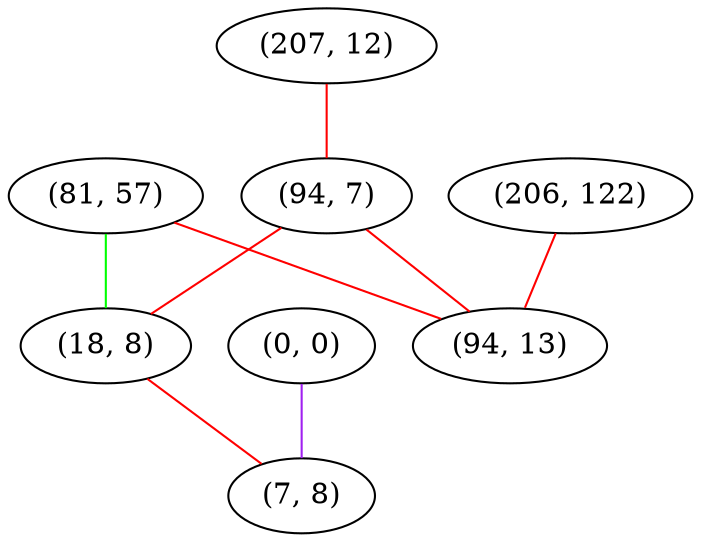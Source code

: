 graph "" {
"(207, 12)";
"(0, 0)";
"(94, 7)";
"(206, 122)";
"(81, 57)";
"(18, 8)";
"(7, 8)";
"(94, 13)";
"(207, 12)" -- "(94, 7)"  [color=red, key=0, weight=1];
"(0, 0)" -- "(7, 8)"  [color=purple, key=0, weight=4];
"(94, 7)" -- "(18, 8)"  [color=red, key=0, weight=1];
"(94, 7)" -- "(94, 13)"  [color=red, key=0, weight=1];
"(206, 122)" -- "(94, 13)"  [color=red, key=0, weight=1];
"(81, 57)" -- "(18, 8)"  [color=green, key=0, weight=2];
"(81, 57)" -- "(94, 13)"  [color=red, key=0, weight=1];
"(18, 8)" -- "(7, 8)"  [color=red, key=0, weight=1];
}
